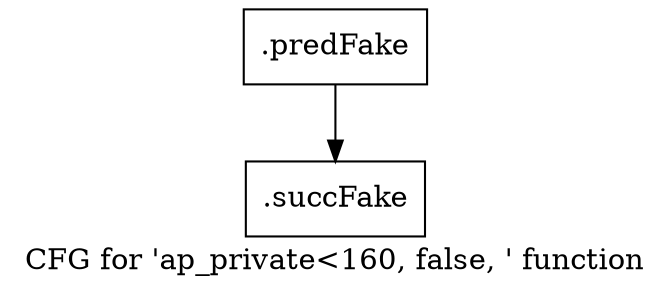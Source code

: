 digraph "CFG for 'ap_private\<160, false, ' function" {
	label="CFG for 'ap_private\<160, false, ' function";

	Node0x59f0090 [shape=record,filename="",linenumber="",label="{.predFake}"];
	Node0x59f0090 -> Node0x6162170[ callList="" memoryops="" filename="/mnt/xilinx/Vitis_HLS/2021.2/include/etc/ap_private.h" execusionnum="8"];
	Node0x6162170 [shape=record,filename="/mnt/xilinx/Vitis_HLS/2021.2/include/etc/ap_private.h",linenumber="7096",label="{.succFake}"];
}
